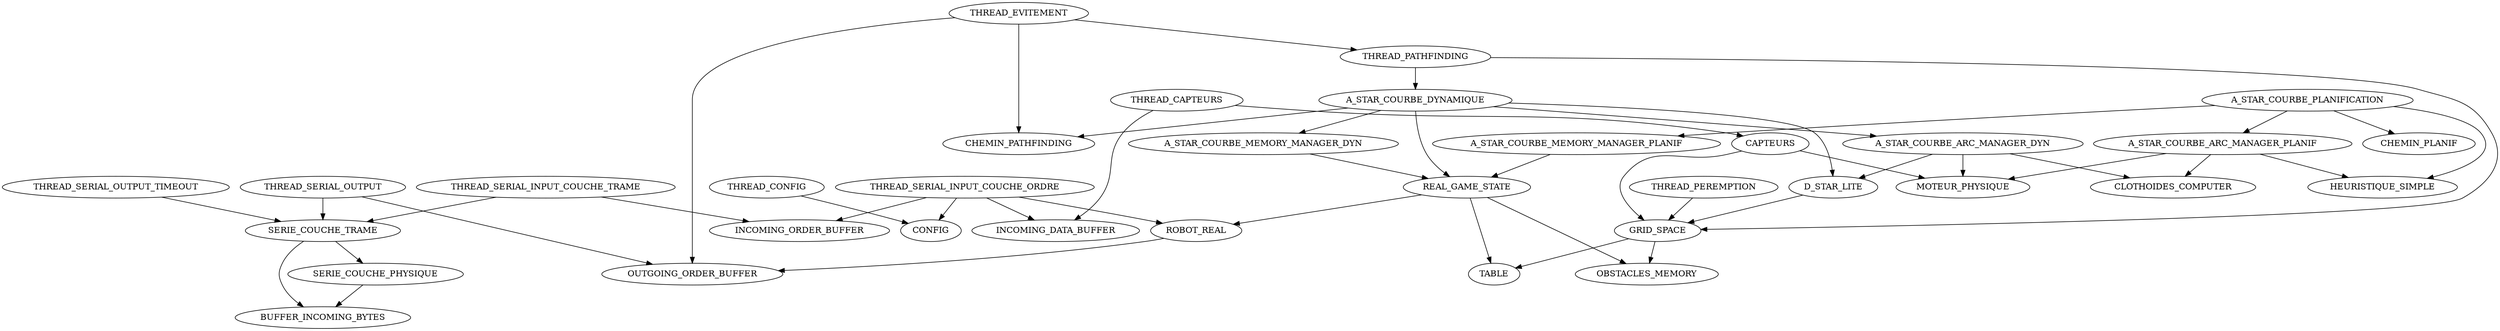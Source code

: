 digraph dependancesJava {
THREAD_SERIAL_INPUT_COUCHE_ORDRE;
CONFIG;
THREAD_SERIAL_INPUT_COUCHE_ORDRE -> CONFIG;
INCOMING_ORDER_BUFFER;
THREAD_SERIAL_INPUT_COUCHE_ORDRE -> INCOMING_ORDER_BUFFER;
INCOMING_DATA_BUFFER;
THREAD_SERIAL_INPUT_COUCHE_ORDRE -> INCOMING_DATA_BUFFER;
ROBOT_REAL;
THREAD_SERIAL_INPUT_COUCHE_ORDRE -> ROBOT_REAL;
OUTGOING_ORDER_BUFFER;
ROBOT_REAL -> OUTGOING_ORDER_BUFFER;
THREAD_SERIAL_INPUT_COUCHE_TRAME;
SERIE_COUCHE_TRAME;
THREAD_SERIAL_INPUT_COUCHE_TRAME -> SERIE_COUCHE_TRAME;
SERIE_COUCHE_PHYSIQUE;
SERIE_COUCHE_TRAME -> SERIE_COUCHE_PHYSIQUE;
BUFFER_INCOMING_BYTES;
SERIE_COUCHE_PHYSIQUE -> BUFFER_INCOMING_BYTES;
BUFFER_INCOMING_BYTES;
SERIE_COUCHE_TRAME -> BUFFER_INCOMING_BYTES;
INCOMING_ORDER_BUFFER;
THREAD_SERIAL_INPUT_COUCHE_TRAME -> INCOMING_ORDER_BUFFER;
THREAD_SERIAL_OUTPUT;
SERIE_COUCHE_TRAME;
THREAD_SERIAL_OUTPUT -> SERIE_COUCHE_TRAME;
OUTGOING_ORDER_BUFFER;
THREAD_SERIAL_OUTPUT -> OUTGOING_ORDER_BUFFER;
THREAD_SERIAL_OUTPUT_TIMEOUT;
SERIE_COUCHE_TRAME;
THREAD_SERIAL_OUTPUT_TIMEOUT -> SERIE_COUCHE_TRAME;
THREAD_CONFIG;
CONFIG;
THREAD_CONFIG -> CONFIG;
THREAD_PEREMPTION;
GRID_SPACE;
THREAD_PEREMPTION -> GRID_SPACE;
OBSTACLES_MEMORY;
GRID_SPACE -> OBSTACLES_MEMORY;
TABLE;
GRID_SPACE -> TABLE;
THREAD_EVITEMENT;
THREAD_PATHFINDING;
THREAD_EVITEMENT -> THREAD_PATHFINDING;
A_STAR_COURBE_DYNAMIQUE;
THREAD_PATHFINDING -> A_STAR_COURBE_DYNAMIQUE;
D_STAR_LITE;
A_STAR_COURBE_DYNAMIQUE -> D_STAR_LITE;
GRID_SPACE;
D_STAR_LITE -> GRID_SPACE;
A_STAR_COURBE_ARC_MANAGER_DYN;
A_STAR_COURBE_DYNAMIQUE -> A_STAR_COURBE_ARC_MANAGER_DYN;
MOTEUR_PHYSIQUE;
A_STAR_COURBE_ARC_MANAGER_DYN -> MOTEUR_PHYSIQUE;
D_STAR_LITE;
A_STAR_COURBE_ARC_MANAGER_DYN -> D_STAR_LITE;
CLOTHOIDES_COMPUTER;
A_STAR_COURBE_ARC_MANAGER_DYN -> CLOTHOIDES_COMPUTER;
REAL_GAME_STATE;
A_STAR_COURBE_DYNAMIQUE -> REAL_GAME_STATE;
ROBOT_REAL;
REAL_GAME_STATE -> ROBOT_REAL;
OBSTACLES_MEMORY;
REAL_GAME_STATE -> OBSTACLES_MEMORY;
TABLE;
REAL_GAME_STATE -> TABLE;
CHEMIN_PATHFINDING;
A_STAR_COURBE_DYNAMIQUE -> CHEMIN_PATHFINDING;
A_STAR_COURBE_MEMORY_MANAGER_DYN;
A_STAR_COURBE_DYNAMIQUE -> A_STAR_COURBE_MEMORY_MANAGER_DYN;
REAL_GAME_STATE;
A_STAR_COURBE_MEMORY_MANAGER_DYN -> REAL_GAME_STATE;
GRID_SPACE;
THREAD_PATHFINDING -> GRID_SPACE;
OUTGOING_ORDER_BUFFER;
THREAD_EVITEMENT -> OUTGOING_ORDER_BUFFER;
CHEMIN_PATHFINDING;
THREAD_EVITEMENT -> CHEMIN_PATHFINDING;
THREAD_PATHFINDING;
THREAD_CAPTEURS;
INCOMING_DATA_BUFFER;
THREAD_CAPTEURS -> INCOMING_DATA_BUFFER;
CAPTEURS;
THREAD_CAPTEURS -> CAPTEURS;
GRID_SPACE;
CAPTEURS -> GRID_SPACE;
MOTEUR_PHYSIQUE;
CAPTEURS -> MOTEUR_PHYSIQUE;
CONFIG;
CONFIG;
TABLE;
CAPTEURS;
ROBOT_REAL;
REAL_GAME_STATE;
SERIE_COUCHE_PHYSIQUE;
HEURISTIQUE_SIMPLE;
D_STAR_LITE;
GRID_SPACE;
A_STAR_COURBE_PLANIFICATION;
A_STAR_COURBE_ARC_MANAGER_PLANIF;
A_STAR_COURBE_PLANIFICATION -> A_STAR_COURBE_ARC_MANAGER_PLANIF;
MOTEUR_PHYSIQUE;
A_STAR_COURBE_ARC_MANAGER_PLANIF -> MOTEUR_PHYSIQUE;
HEURISTIQUE_SIMPLE;
A_STAR_COURBE_ARC_MANAGER_PLANIF -> HEURISTIQUE_SIMPLE;
CLOTHOIDES_COMPUTER;
A_STAR_COURBE_ARC_MANAGER_PLANIF -> CLOTHOIDES_COMPUTER;
A_STAR_COURBE_MEMORY_MANAGER_PLANIF;
A_STAR_COURBE_PLANIFICATION -> A_STAR_COURBE_MEMORY_MANAGER_PLANIF;
REAL_GAME_STATE;
A_STAR_COURBE_MEMORY_MANAGER_PLANIF -> REAL_GAME_STATE;
CHEMIN_PLANIF;
A_STAR_COURBE_PLANIFICATION -> CHEMIN_PLANIF;
HEURISTIQUE_SIMPLE;
A_STAR_COURBE_PLANIFICATION -> HEURISTIQUE_SIMPLE;
A_STAR_COURBE_DYNAMIQUE;
A_STAR_COURBE_MEMORY_MANAGER_PLANIF;
A_STAR_COURBE_MEMORY_MANAGER_DYN;
A_STAR_COURBE_ARC_MANAGER_PLANIF;
A_STAR_COURBE_ARC_MANAGER_DYN;
BUFFER_INCOMING_BYTES;
CHEMIN_PATHFINDING;
CHEMIN_PLANIF;
INCOMING_DATA_BUFFER;
INCOMING_ORDER_BUFFER;
SERIE_COUCHE_TRAME;
OUTGOING_ORDER_BUFFER;
MOTEUR_PHYSIQUE;
OBSTACLES_MEMORY;
CLOTHOIDES_COMPUTER;
THREAD_SERIAL_INPUT_COUCHE_ORDRE;
THREAD_SERIAL_INPUT_COUCHE_TRAME;
THREAD_SERIAL_OUTPUT;
THREAD_SERIAL_OUTPUT_TIMEOUT;
THREAD_CONFIG;
THREAD_PEREMPTION;
THREAD_EVITEMENT;
THREAD_PATHFINDING;
THREAD_CAPTEURS;
THREAD_SERIAL_INPUT_COUCHE_ORDRE;
THREAD_SERIAL_INPUT_COUCHE_TRAME;
THREAD_SERIAL_OUTPUT;
THREAD_SERIAL_OUTPUT_TIMEOUT;
THREAD_CONFIG;
THREAD_PEREMPTION;
THREAD_EVITEMENT;
THREAD_PATHFINDING;
THREAD_CAPTEURS;
}
